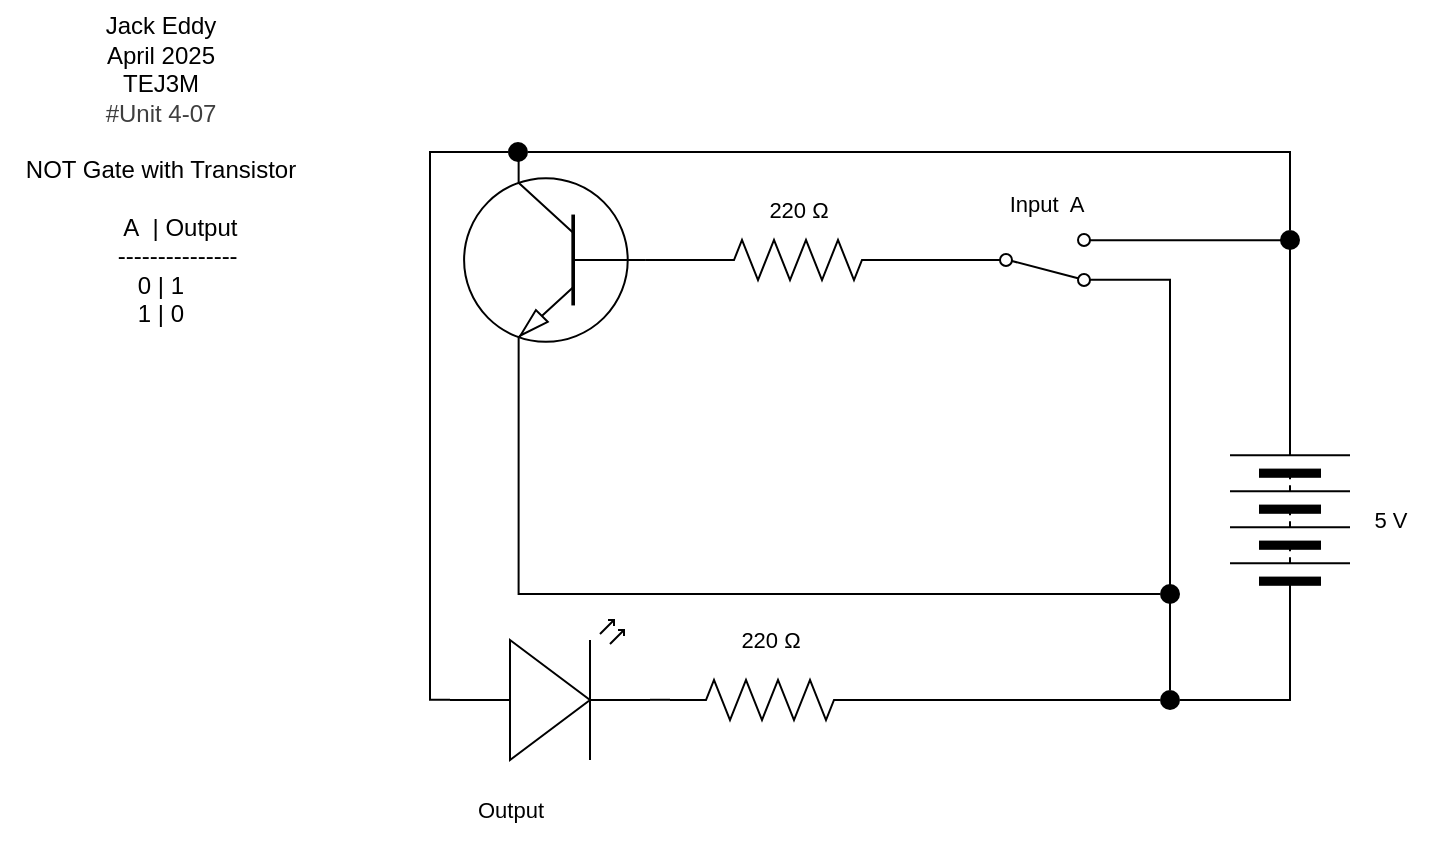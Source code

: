 <mxfile>
    <diagram id="FFc1blrSCahW97iaEY9K" name="Page-1">
        <mxGraphModel dx="912" dy="594" grid="1" gridSize="10" guides="1" tooltips="1" connect="1" arrows="1" fold="1" page="1" pageScale="1" pageWidth="827" pageHeight="1169" math="0" shadow="0">
            <root>
                <mxCell id="0"/>
                <mxCell id="1" parent="0"/>
                <mxCell id="2" value="Jack Eddy&lt;div&gt;&lt;font color=&quot;#000000&quot;&gt;April 2025&lt;br&gt;&lt;/font&gt;&lt;div&gt;&lt;span style=&quot;background-color: transparent;&quot;&gt;TEJ3M&lt;/span&gt;&lt;/div&gt;&lt;/div&gt;&lt;div&gt;&lt;div style=&quot;color: rgb(63, 63, 63);&quot;&gt;#Unit 4-07&lt;/div&gt;&lt;/div&gt;&lt;div&gt;&lt;br&gt;&lt;/div&gt;&lt;div&gt;NOT Gate with Transistor&lt;/div&gt;&lt;div&gt;&lt;br&gt;&lt;/div&gt;&lt;div&gt;&amp;nbsp; &amp;nbsp; &amp;nbsp; A&amp;nbsp; | Output&lt;/div&gt;&lt;div&gt;&amp;nbsp; &amp;nbsp; &amp;nbsp;-&lt;span style=&quot;background-color: transparent;&quot;&gt;--------------&lt;/span&gt;&lt;/div&gt;&lt;div&gt;0 | 1&lt;/div&gt;&lt;div&gt;1 | 0&lt;/div&gt;" style="text;html=1;align=center;verticalAlign=middle;resizable=0;points=[];autosize=1;strokeColor=none;fillColor=none;" parent="1" vertex="1">
                    <mxGeometry x="15" y="70" width="160" height="170" as="geometry"/>
                </mxCell>
                <mxCell id="29" style="edgeStyle=orthogonalEdgeStyle;shape=connector;curved=0;rounded=0;html=1;exitX=0;exitY=0.57;exitDx=0;exitDy=0;exitPerimeter=0;entryX=0;entryY=0.5;entryDx=0;entryDy=0;strokeColor=default;align=center;verticalAlign=middle;fontFamily=Helvetica;fontSize=11;fontColor=default;labelBackgroundColor=default;endArrow=none;endFill=0;" parent="1" source="3" target="26" edge="1">
                    <mxGeometry relative="1" as="geometry"/>
                </mxCell>
                <mxCell id="3" value="" style="verticalLabelPosition=bottom;shadow=0;dashed=0;align=center;html=1;verticalAlign=top;shape=mxgraph.electrical.opto_electronics.led_2;pointerEvents=1;flipH=0;rotation=0;" parent="1" vertex="1">
                    <mxGeometry x="240" y="380" width="100" height="70" as="geometry"/>
                </mxCell>
                <mxCell id="4" value="" style="html=1;shape=mxgraph.electrical.electro-mechanical.twoWaySwitch;aspect=fixed;elSwitchState=2;flipH=0;rotation=0;flipV=1;" parent="1" vertex="1">
                    <mxGeometry x="500" y="187" width="75" height="26" as="geometry"/>
                </mxCell>
                <mxCell id="5" style="edgeStyle=orthogonalEdgeStyle;shape=connector;curved=0;rounded=0;html=1;exitX=1;exitY=0.5;exitDx=0;exitDy=0;strokeColor=default;align=center;verticalAlign=middle;fontFamily=Helvetica;fontSize=11;fontColor=default;labelBackgroundColor=default;endArrow=none;endFill=0;entryX=1;entryY=0.12;entryDx=0;entryDy=0;" parent="1" source="6" target="4" edge="1">
                    <mxGeometry relative="1" as="geometry">
                        <mxPoint x="670" y="230" as="targetPoint"/>
                    </mxGeometry>
                </mxCell>
                <mxCell id="6" value="" style="pointerEvents=1;verticalLabelPosition=bottom;shadow=0;dashed=0;align=center;html=1;verticalAlign=top;shape=mxgraph.electrical.miscellaneous.batteryStack;rotation=-90;" parent="1" vertex="1">
                    <mxGeometry x="610" y="300" width="100" height="60" as="geometry"/>
                </mxCell>
                <mxCell id="7" style="edgeStyle=orthogonalEdgeStyle;shape=connector;curved=0;rounded=0;html=1;exitX=1;exitY=0.5;exitDx=0;exitDy=0;exitPerimeter=0;entryX=0;entryY=0.5;entryDx=0;entryDy=0;strokeColor=default;align=center;verticalAlign=middle;fontFamily=Helvetica;fontSize=11;fontColor=default;labelBackgroundColor=default;endArrow=none;endFill=0;" parent="1" source="23" target="6" edge="1">
                    <mxGeometry relative="1" as="geometry"/>
                </mxCell>
                <mxCell id="8" value="" style="pointerEvents=1;verticalLabelPosition=bottom;shadow=0;dashed=0;align=center;html=1;verticalAlign=top;shape=mxgraph.electrical.resistors.resistor_2;rotation=0;" parent="1" vertex="1">
                    <mxGeometry x="350" y="410" width="100" height="20" as="geometry"/>
                </mxCell>
                <mxCell id="9" value="" style="edgeStyle=orthogonalEdgeStyle;shape=connector;curved=0;rounded=0;html=1;exitX=1;exitY=0.88;exitDx=0;exitDy=0;strokeColor=default;align=center;verticalAlign=middle;fontFamily=Helvetica;fontSize=11;fontColor=default;labelBackgroundColor=default;endArrow=none;endFill=0;" parent="1" source="4" target="23" edge="1">
                    <mxGeometry relative="1" as="geometry">
                        <mxPoint x="600" y="390" as="targetPoint"/>
                        <mxPoint x="575" y="210" as="sourcePoint"/>
                    </mxGeometry>
                </mxCell>
                <mxCell id="10" value="220&amp;nbsp;Ω" style="text;html=1;align=center;verticalAlign=middle;resizable=0;points=[];autosize=1;strokeColor=none;fillColor=none;fontFamily=Helvetica;fontSize=11;fontColor=default;labelBackgroundColor=default;" parent="1" vertex="1">
                    <mxGeometry x="375" y="375" width="50" height="30" as="geometry"/>
                </mxCell>
                <mxCell id="11" value="5 V" style="text;html=1;align=center;verticalAlign=middle;resizable=0;points=[];autosize=1;strokeColor=none;fillColor=none;fontFamily=Helvetica;fontSize=11;fontColor=default;labelBackgroundColor=default;" parent="1" vertex="1">
                    <mxGeometry x="690" y="315" width="40" height="30" as="geometry"/>
                </mxCell>
                <mxCell id="12" value="Output" style="text;html=1;align=center;verticalAlign=middle;resizable=0;points=[];autosize=1;strokeColor=none;fillColor=none;fontFamily=Helvetica;fontSize=11;fontColor=default;labelBackgroundColor=default;" parent="1" vertex="1">
                    <mxGeometry x="240" y="460" width="60" height="30" as="geometry"/>
                </mxCell>
                <mxCell id="13" value="Input&amp;nbsp; A" style="text;html=1;align=center;verticalAlign=middle;resizable=0;points=[];autosize=1;strokeColor=none;fillColor=none;fontFamily=Helvetica;fontSize=11;fontColor=default;labelBackgroundColor=default;" parent="1" vertex="1">
                    <mxGeometry x="507.5" y="157" width="60" height="30" as="geometry"/>
                </mxCell>
                <mxCell id="14" style="edgeStyle=orthogonalEdgeStyle;html=1;exitX=1;exitY=0.57;exitDx=0;exitDy=0;exitPerimeter=0;entryX=0;entryY=0.5;entryDx=0;entryDy=0;entryPerimeter=0;rounded=0;endArrow=none;endFill=0;" parent="1" source="3" target="8" edge="1">
                    <mxGeometry relative="1" as="geometry"/>
                </mxCell>
                <mxCell id="15" value="" style="pointerEvents=1;verticalLabelPosition=bottom;shadow=0;dashed=0;align=center;html=1;verticalAlign=top;shape=mxgraph.electrical.resistors.resistor_2;rotation=0;" parent="1" vertex="1">
                    <mxGeometry x="364" y="190" width="100" height="20" as="geometry"/>
                </mxCell>
                <mxCell id="16" style="edgeStyle=orthogonalEdgeStyle;shape=connector;curved=0;rounded=0;html=1;exitX=0;exitY=0.5;exitDx=0;exitDy=0;entryX=1;entryY=0.5;entryDx=0;entryDy=0;entryPerimeter=0;strokeColor=default;align=center;verticalAlign=middle;fontFamily=Helvetica;fontSize=11;fontColor=default;labelBackgroundColor=default;endArrow=none;endFill=0;" parent="1" source="4" target="15" edge="1">
                    <mxGeometry relative="1" as="geometry"/>
                </mxCell>
                <mxCell id="17" value="220 Ω" style="text;html=1;align=center;verticalAlign=middle;resizable=0;points=[];autosize=1;strokeColor=none;fillColor=none;fontFamily=Helvetica;fontSize=11;fontColor=default;labelBackgroundColor=default;" parent="1" vertex="1">
                    <mxGeometry x="389" y="160" width="50" height="30" as="geometry"/>
                </mxCell>
                <mxCell id="33" style="edgeStyle=orthogonalEdgeStyle;shape=connector;curved=0;rounded=0;html=1;exitX=0.7;exitY=1;exitDx=0;exitDy=0;exitPerimeter=0;entryX=0;entryY=0.5;entryDx=0;entryDy=0;strokeColor=default;align=center;verticalAlign=middle;fontFamily=Helvetica;fontSize=11;fontColor=default;labelBackgroundColor=default;endArrow=none;endFill=0;" parent="1" source="18" target="32" edge="1">
                    <mxGeometry relative="1" as="geometry"/>
                </mxCell>
                <mxCell id="18" value="" style="verticalLabelPosition=bottom;shadow=0;dashed=0;align=center;html=1;verticalAlign=top;shape=mxgraph.electrical.transistors.npn_transistor_1;fontFamily=Helvetica;fontSize=11;fontColor=default;labelBackgroundColor=default;flipH=1;" parent="1" vertex="1">
                    <mxGeometry x="245" y="150" width="95" height="100" as="geometry"/>
                </mxCell>
                <mxCell id="19" style="edgeStyle=orthogonalEdgeStyle;shape=connector;curved=0;rounded=0;html=1;exitX=0;exitY=0.5;exitDx=0;exitDy=0;exitPerimeter=0;entryX=0;entryY=0.5;entryDx=0;entryDy=0;entryPerimeter=0;strokeColor=default;align=center;verticalAlign=middle;fontFamily=Helvetica;fontSize=11;fontColor=default;labelBackgroundColor=default;endArrow=none;endFill=0;" parent="1" source="18" target="15" edge="1">
                    <mxGeometry relative="1" as="geometry"/>
                </mxCell>
                <mxCell id="21" value="" style="shape=ellipse;fillColor=light-dark(#000000, #51a8ff);strokeColor=none;html=1;sketch=0;fontFamily=Helvetica;fontSize=11;fontColor=default;labelBackgroundColor=default;" parent="1" vertex="1">
                    <mxGeometry x="655" y="185" width="10" height="10" as="geometry"/>
                </mxCell>
                <mxCell id="22" value="" style="edgeStyle=orthogonalEdgeStyle;shape=connector;curved=0;rounded=0;html=1;exitX=1;exitY=0.5;exitDx=0;exitDy=0;exitPerimeter=0;entryX=0;entryY=0.5;entryDx=0;entryDy=0;strokeColor=default;align=center;verticalAlign=middle;fontFamily=Helvetica;fontSize=11;fontColor=default;labelBackgroundColor=default;endArrow=none;endFill=0;" parent="1" source="8" target="23" edge="1">
                    <mxGeometry relative="1" as="geometry">
                        <mxPoint x="450" y="420" as="sourcePoint"/>
                        <mxPoint x="660" y="380" as="targetPoint"/>
                    </mxGeometry>
                </mxCell>
                <mxCell id="23" value="" style="shape=ellipse;fillColor=light-dark(#000000, #51a8ff);strokeColor=none;html=1;sketch=0;fontFamily=Helvetica;fontSize=11;fontColor=default;labelBackgroundColor=default;" parent="1" vertex="1">
                    <mxGeometry x="595" y="415" width="10" height="10" as="geometry"/>
                </mxCell>
                <mxCell id="30" style="edgeStyle=orthogonalEdgeStyle;shape=connector;curved=0;rounded=0;html=1;exitX=1;exitY=0.5;exitDx=0;exitDy=0;entryX=0.5;entryY=0;entryDx=0;entryDy=0;strokeColor=default;align=center;verticalAlign=middle;fontFamily=Helvetica;fontSize=11;fontColor=default;labelBackgroundColor=default;endArrow=none;endFill=0;" parent="1" source="26" target="21" edge="1">
                    <mxGeometry relative="1" as="geometry"/>
                </mxCell>
                <mxCell id="26" value="" style="shape=ellipse;fillColor=light-dark(#000000, #51a8ff);strokeColor=none;html=1;sketch=0;fontFamily=Helvetica;fontSize=11;fontColor=default;labelBackgroundColor=default;" parent="1" vertex="1">
                    <mxGeometry x="269" y="141" width="10" height="10" as="geometry"/>
                </mxCell>
                <mxCell id="32" value="" style="shape=ellipse;fillColor=light-dark(#000000, #51a8ff);strokeColor=none;html=1;sketch=0;fontFamily=Helvetica;fontSize=11;fontColor=default;labelBackgroundColor=default;" parent="1" vertex="1">
                    <mxGeometry x="595" y="362" width="10" height="10" as="geometry"/>
                </mxCell>
            </root>
        </mxGraphModel>
    </diagram>
</mxfile>